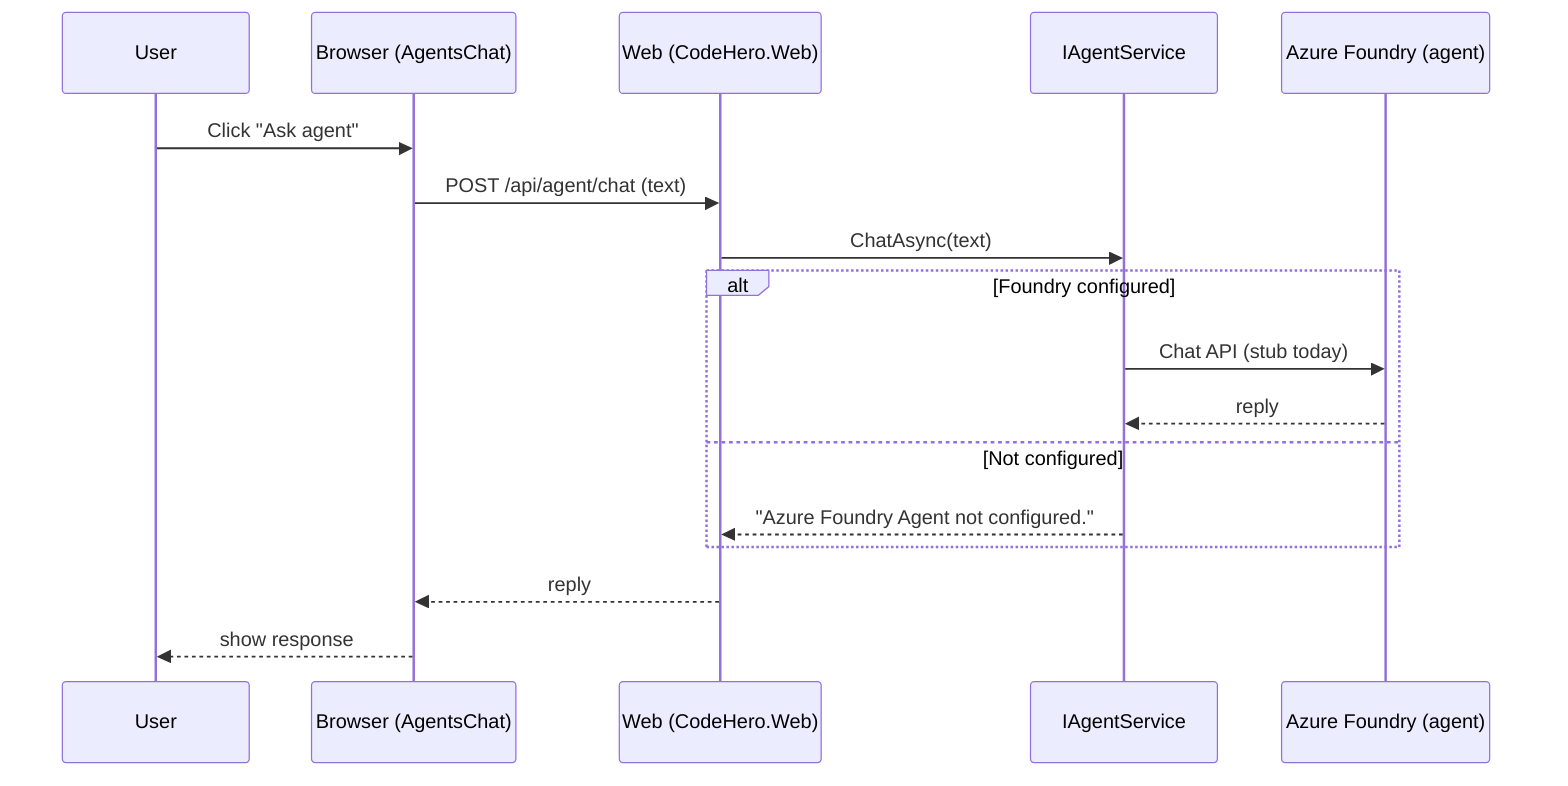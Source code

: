 sequenceDiagram
  participant User
  participant Browser as Browser (AgentsChat)
  participant Web as Web (CodeHero.Web)
  participant Agent as IAgentService
  participant Foundry as Azure Foundry (agent)

  User->>Browser: Click "Ask agent"
  Browser->>Web: POST /api/agent/chat (text)
  Web->>Agent: ChatAsync(text)
  alt Foundry configured
    Agent->>Foundry: Chat API (stub today)
    Foundry-->>Agent: reply
  else Not configured
    Agent-->>Web: "Azure Foundry Agent not configured."
  end
  Web-->>Browser: reply
  Browser-->>User: show response